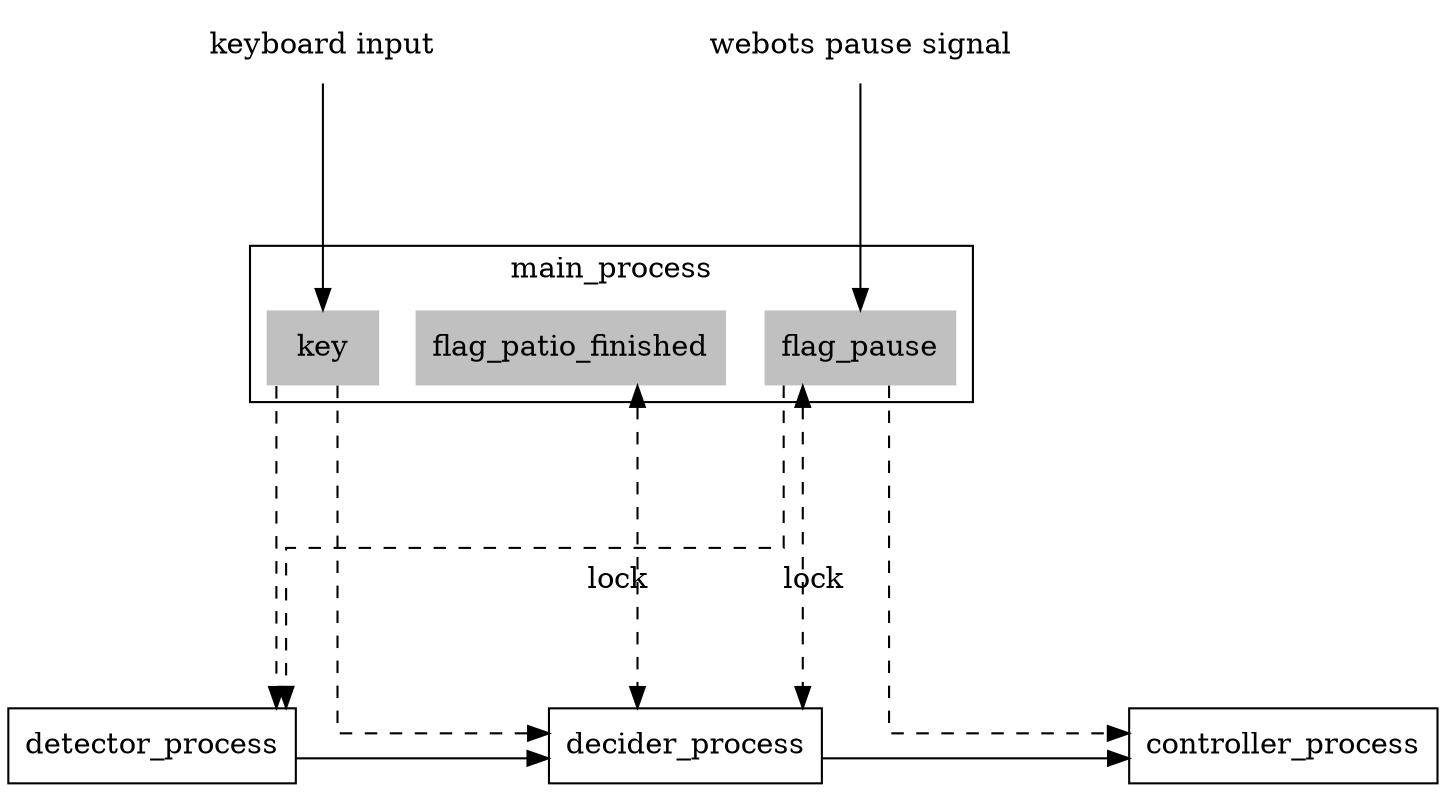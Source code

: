 digraph G{
    node [shape=box]
    splines=ortho
    ranksep=1.5
    "keyboard input" [shape=none]
    "webots pause signal" [shape=none]
    {rank=same detector_process decider_process controller_process}
    detector_process -> decider_process [label="signals\n(signal_queue)"]
    decider_process -> controller_process [label="commands\n(command_queue)"]
    subgraph cluster{
        label=main_process
        node [shape=none; fillcolor=grey; style=filled]
        flag_pause -> {detector_process controller_process} [style=dashed]
        flag_pause -> decider_process [label="\l\llock" dir=both style=dashed]
        flag_patio_finished -> decider_process [label="\l\llock" dir=both style=dashed]
        key -> {detector_process, decider_process} [style=dashed]
    }
    "webots pause signal" -> flag_pause
    "keyboard input" -> key
}